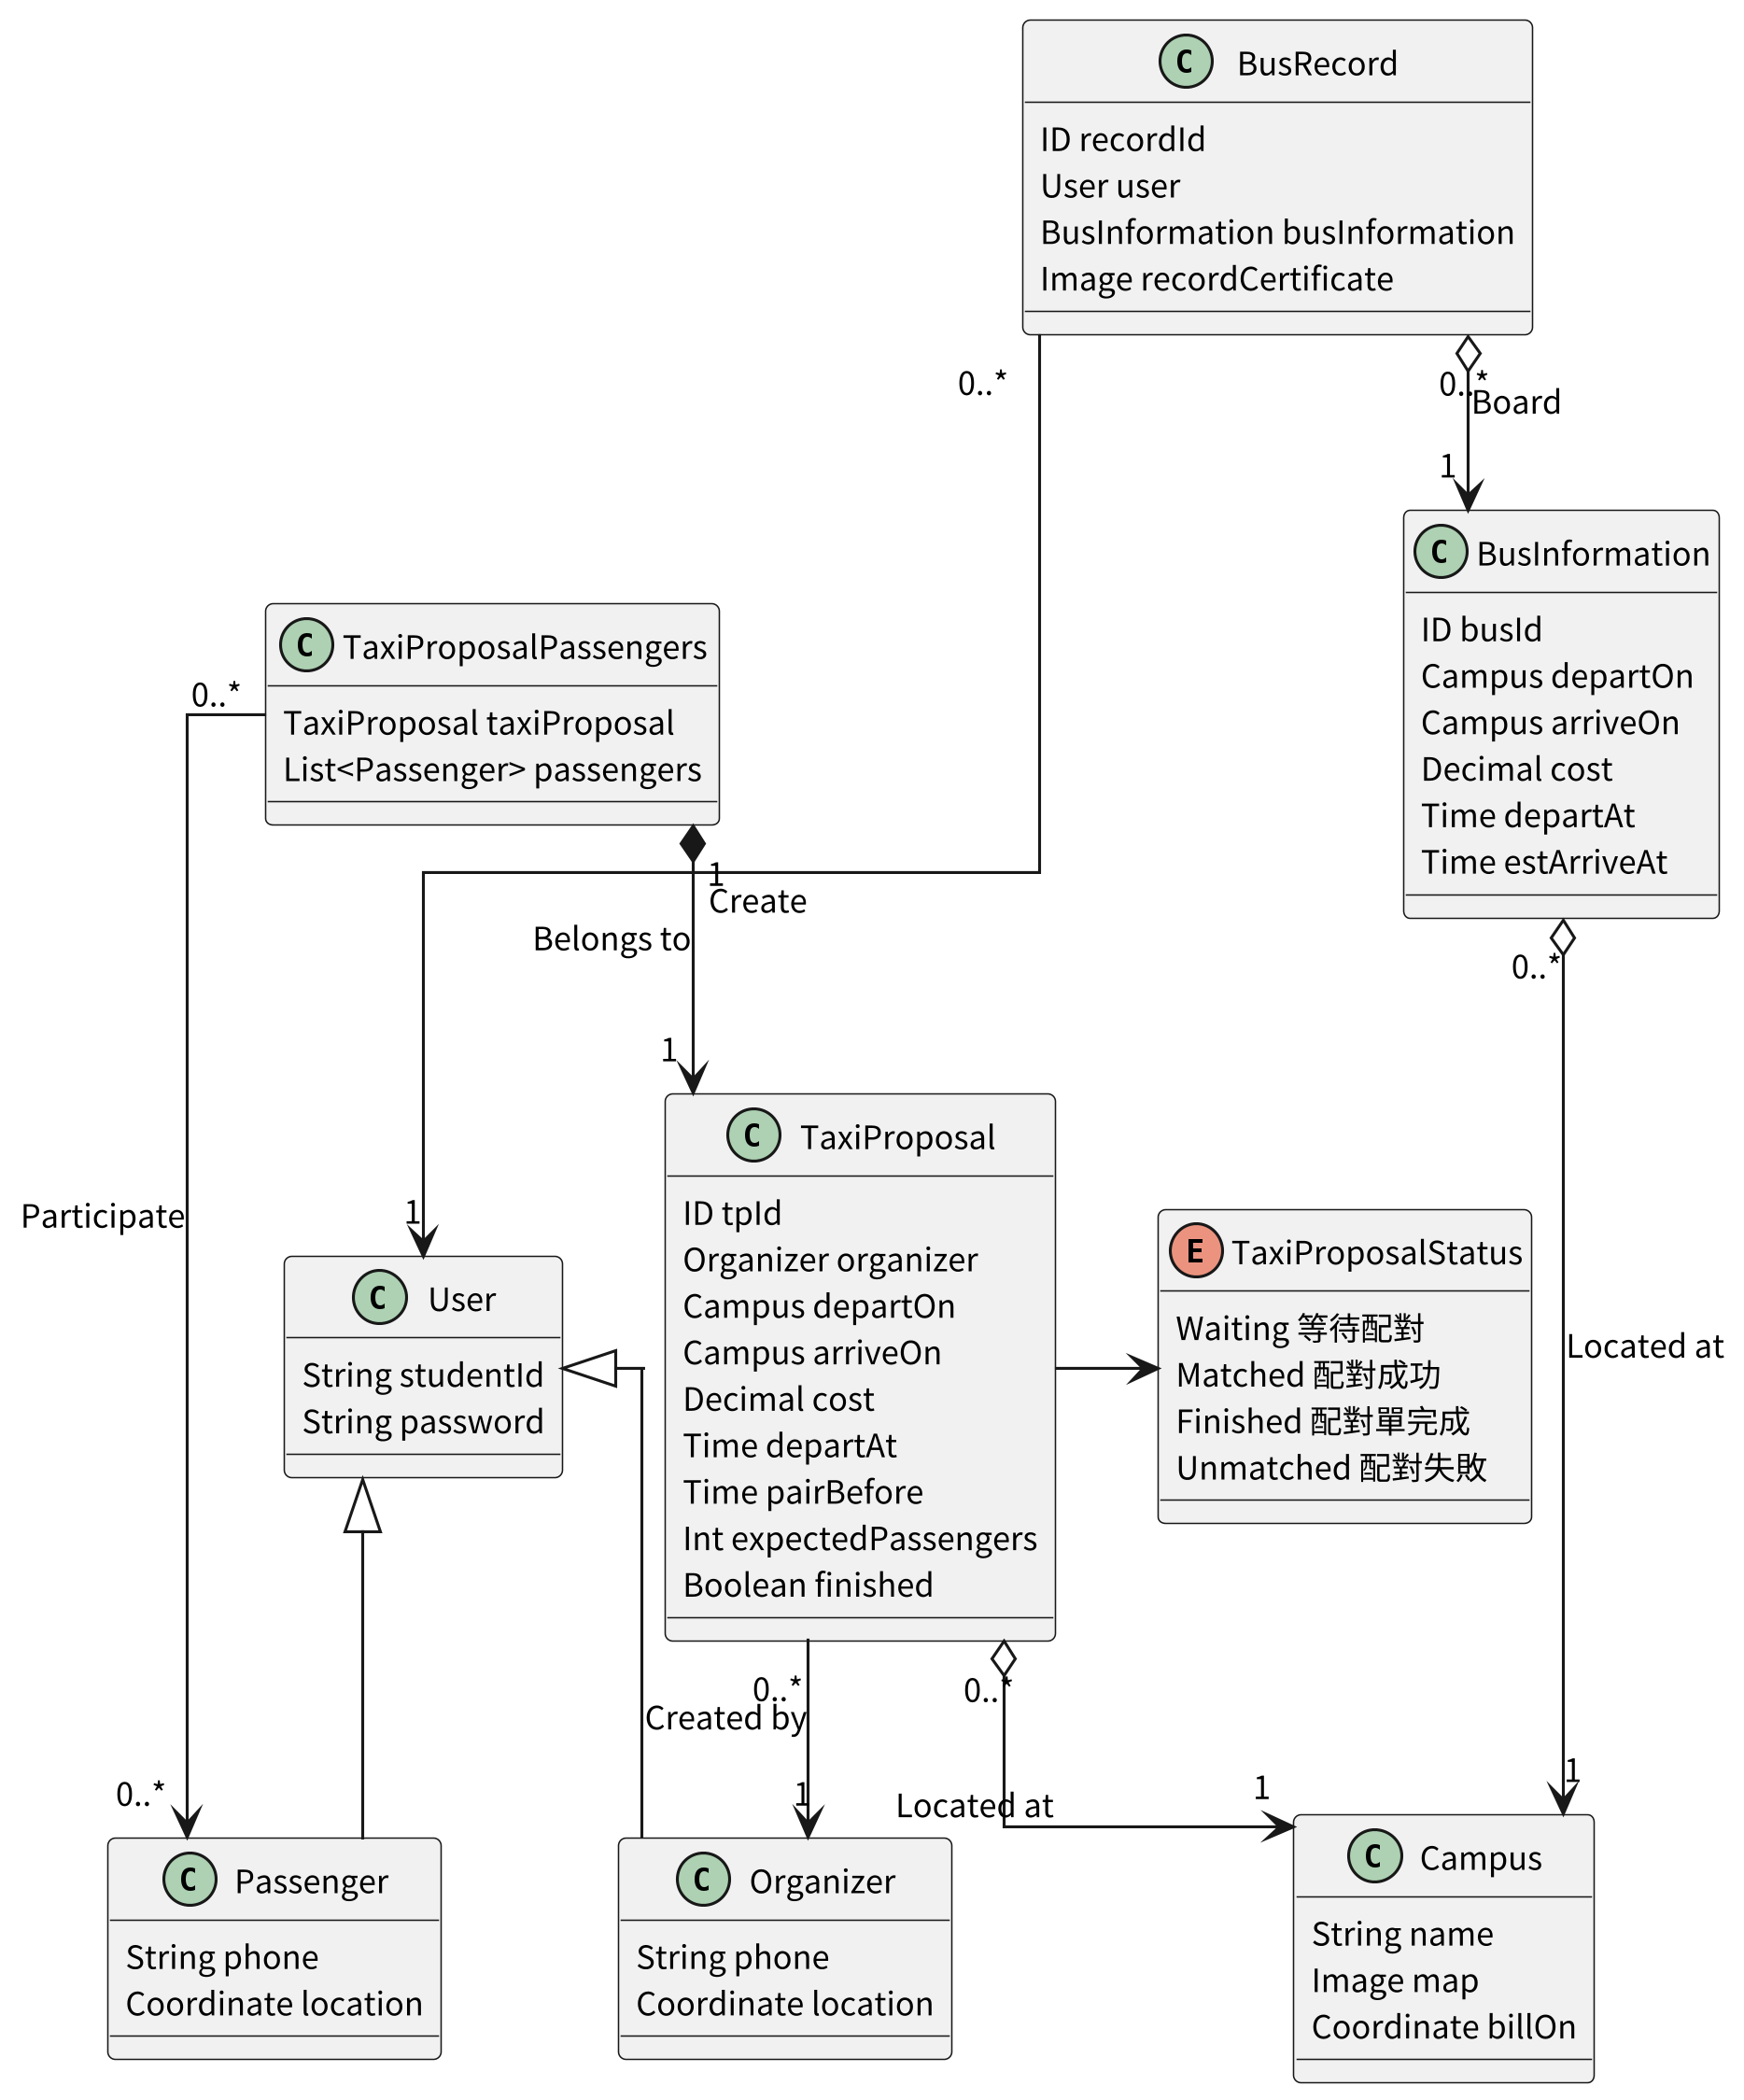 @startuml BasicClassDiagram

skinparam linetype ortho
skinparam dpi 300
skinparam defaultFontSize 11
skinparam defaultFontName "Noto Sans CJK TC"


class User {
    String studentId
    String password
}

class Passenger {
    String phone
    Coordinate location
}
User <|-- Passenger

class Organizer {
    String phone
    Coordinate location
}
User <|-- Organizer

class BusRecord {
    ID recordId
    User user
    BusInformation busInformation
    Image recordCertificate
}
BusRecord "0..*" ---> "1" User: Create
BusRecord "0..*" o--> "1" BusInformation: Board

class BusInformation {
    ID busId
    Campus departOn
    Campus arriveOn
    Decimal cost
    Time departAt
    Time estArriveAt
}
BusInformation "0..*" o--> "1" Campus: Located at

class Campus {
    String name
    Image map
    Coordinate billOn
}

class TaxiProposalPassengers {
    TaxiProposal taxiProposal
    List<Passenger> passengers
}
TaxiProposalPassengers "0..*" -> "0..*" Passenger: Participate
TaxiProposalPassengers "1" *--> "1" TaxiProposal: Belongs to

class TaxiProposal {
    ID tpId
    Organizer organizer
    Campus departOn
    Campus arriveOn
    Decimal cost
    Time departAt
    Time pairBefore
    Int expectedPassengers
    Boolean finished
}
TaxiProposal "0..*" o--> "1" Campus: Located at
TaxiProposal "0..*" --> "1" Organizer: Created by
TaxiProposal -> TaxiProposalStatus

enum TaxiProposalStatus {
    Waiting 等待配對
    Matched 配對成功
    Finished 配對單完成
    Unmatched 配對失敗
}

@enduml
